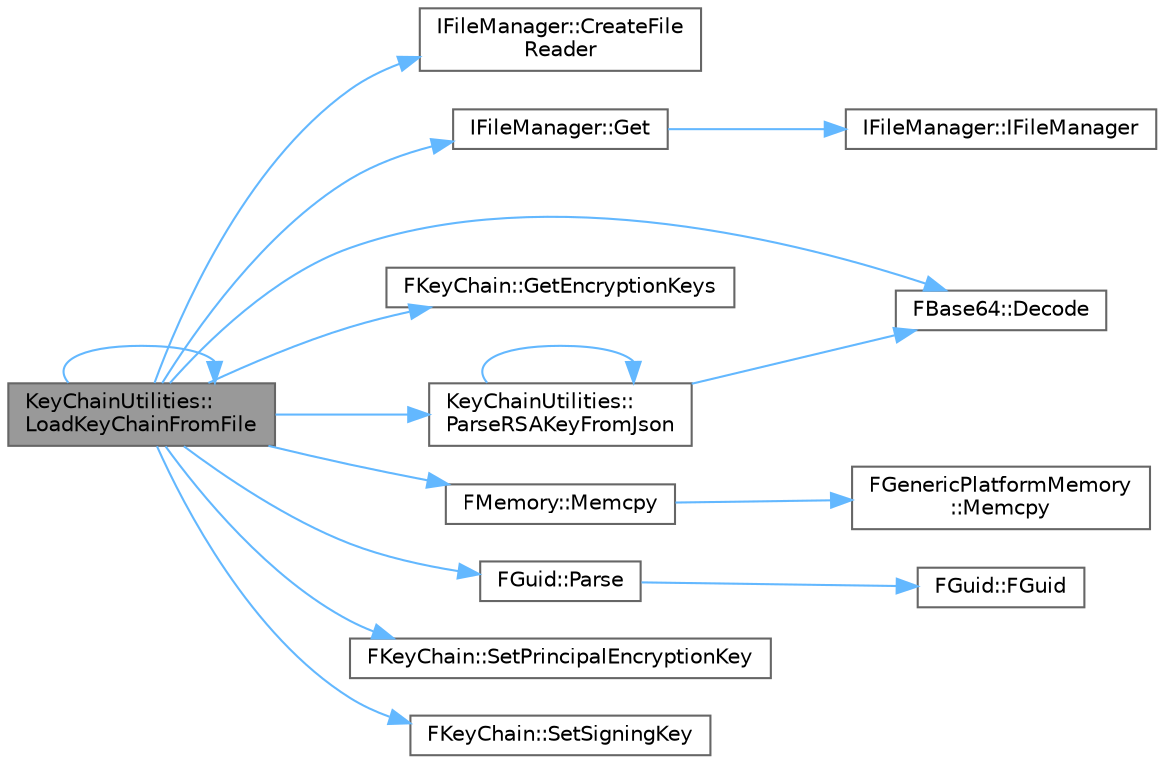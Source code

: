 digraph "KeyChainUtilities::LoadKeyChainFromFile"
{
 // INTERACTIVE_SVG=YES
 // LATEX_PDF_SIZE
  bgcolor="transparent";
  edge [fontname=Helvetica,fontsize=10,labelfontname=Helvetica,labelfontsize=10];
  node [fontname=Helvetica,fontsize=10,shape=box,height=0.2,width=0.4];
  rankdir="LR";
  Node1 [id="Node000001",label="KeyChainUtilities::\lLoadKeyChainFromFile",height=0.2,width=0.4,color="gray40", fillcolor="grey60", style="filled", fontcolor="black",tooltip=" "];
  Node1 -> Node2 [id="edge1_Node000001_Node000002",color="steelblue1",style="solid",tooltip=" "];
  Node2 [id="Node000002",label="IFileManager::CreateFile\lReader",height=0.2,width=0.4,color="grey40", fillcolor="white", style="filled",URL="$d5/dec/classIFileManager.html#a408c49b4a5535dae51ce247fc9384213",tooltip="Opens a file for reading and create an FArchive which can be used to read from it."];
  Node1 -> Node3 [id="edge2_Node000001_Node000003",color="steelblue1",style="solid",tooltip=" "];
  Node3 [id="Node000003",label="FBase64::Decode",height=0.2,width=0.4,color="grey40", fillcolor="white", style="filled",URL="$d1/dec/structFBase64.html#acb000b81007d1b863f01aa0611f49dad",tooltip="Decodes a Base64 string into a FString."];
  Node1 -> Node4 [id="edge3_Node000001_Node000004",color="steelblue1",style="solid",tooltip=" "];
  Node4 [id="Node000004",label="IFileManager::Get",height=0.2,width=0.4,color="grey40", fillcolor="white", style="filled",URL="$d5/dec/classIFileManager.html#a6e22a65906040d86c2de7f90194937d6",tooltip="Singleton access, platform specific, also calls PreInit()"];
  Node4 -> Node5 [id="edge4_Node000004_Node000005",color="steelblue1",style="solid",tooltip=" "];
  Node5 [id="Node000005",label="IFileManager::IFileManager",height=0.2,width=0.4,color="grey40", fillcolor="white", style="filled",URL="$d5/dec/classIFileManager.html#adebb53bb6ca5667c05e416aaf26e333f",tooltip="Construtor."];
  Node1 -> Node6 [id="edge5_Node000001_Node000006",color="steelblue1",style="solid",tooltip=" "];
  Node6 [id="Node000006",label="FKeyChain::GetEncryptionKeys",height=0.2,width=0.4,color="grey40", fillcolor="white", style="filled",URL="$d5/d47/structFKeyChain.html#a559b823fc84244767815a993e17471df",tooltip=" "];
  Node1 -> Node1 [id="edge6_Node000001_Node000001",color="steelblue1",style="solid",tooltip=" "];
  Node1 -> Node7 [id="edge7_Node000001_Node000007",color="steelblue1",style="solid",tooltip=" "];
  Node7 [id="Node000007",label="FMemory::Memcpy",height=0.2,width=0.4,color="grey40", fillcolor="white", style="filled",URL="$de/d4a/structFMemory.html#af5c0a2f1987809876d6d72269851e89c",tooltip=" "];
  Node7 -> Node8 [id="edge8_Node000007_Node000008",color="steelblue1",style="solid",tooltip=" "];
  Node8 [id="Node000008",label="FGenericPlatformMemory\l::Memcpy",height=0.2,width=0.4,color="grey40", fillcolor="white", style="filled",URL="$d3/dfd/structFGenericPlatformMemory.html#a13ca9511967a7af8d1c2c3beab1208e2",tooltip=" "];
  Node1 -> Node9 [id="edge9_Node000001_Node000009",color="steelblue1",style="solid",tooltip=" "];
  Node9 [id="Node000009",label="FGuid::Parse",height=0.2,width=0.4,color="grey40", fillcolor="white", style="filled",URL="$d8/d29/structFGuid.html#a8ded52bf6bf7e0fa7d82fe189ffd182d",tooltip="Converts a string to a GUID."];
  Node9 -> Node10 [id="edge10_Node000009_Node000010",color="steelblue1",style="solid",tooltip=" "];
  Node10 [id="Node000010",label="FGuid::FGuid",height=0.2,width=0.4,color="grey40", fillcolor="white", style="filled",URL="$d8/d29/structFGuid.html#a36526191245af877eaad598979eb5bb7",tooltip="Default constructor."];
  Node1 -> Node11 [id="edge11_Node000001_Node000011",color="steelblue1",style="solid",tooltip=" "];
  Node11 [id="Node000011",label="KeyChainUtilities::\lParseRSAKeyFromJson",height=0.2,width=0.4,color="grey40", fillcolor="white", style="filled",URL="$d6/daf/namespaceKeyChainUtilities.html#a3349a80f4ed047c12ab8294455dd9550",tooltip=" "];
  Node11 -> Node3 [id="edge12_Node000011_Node000003",color="steelblue1",style="solid",tooltip=" "];
  Node11 -> Node11 [id="edge13_Node000011_Node000011",color="steelblue1",style="solid",tooltip=" "];
  Node1 -> Node12 [id="edge14_Node000001_Node000012",color="steelblue1",style="solid",tooltip=" "];
  Node12 [id="Node000012",label="FKeyChain::SetPrincipalEncryptionKey",height=0.2,width=0.4,color="grey40", fillcolor="white", style="filled",URL="$d5/d47/structFKeyChain.html#ad465a213bfd30a0b4264be6b512c2336",tooltip=" "];
  Node1 -> Node13 [id="edge15_Node000001_Node000013",color="steelblue1",style="solid",tooltip=" "];
  Node13 [id="Node000013",label="FKeyChain::SetSigningKey",height=0.2,width=0.4,color="grey40", fillcolor="white", style="filled",URL="$d5/d47/structFKeyChain.html#ad4118f61a90759be26ef113a07ac0602",tooltip=" "];
}
